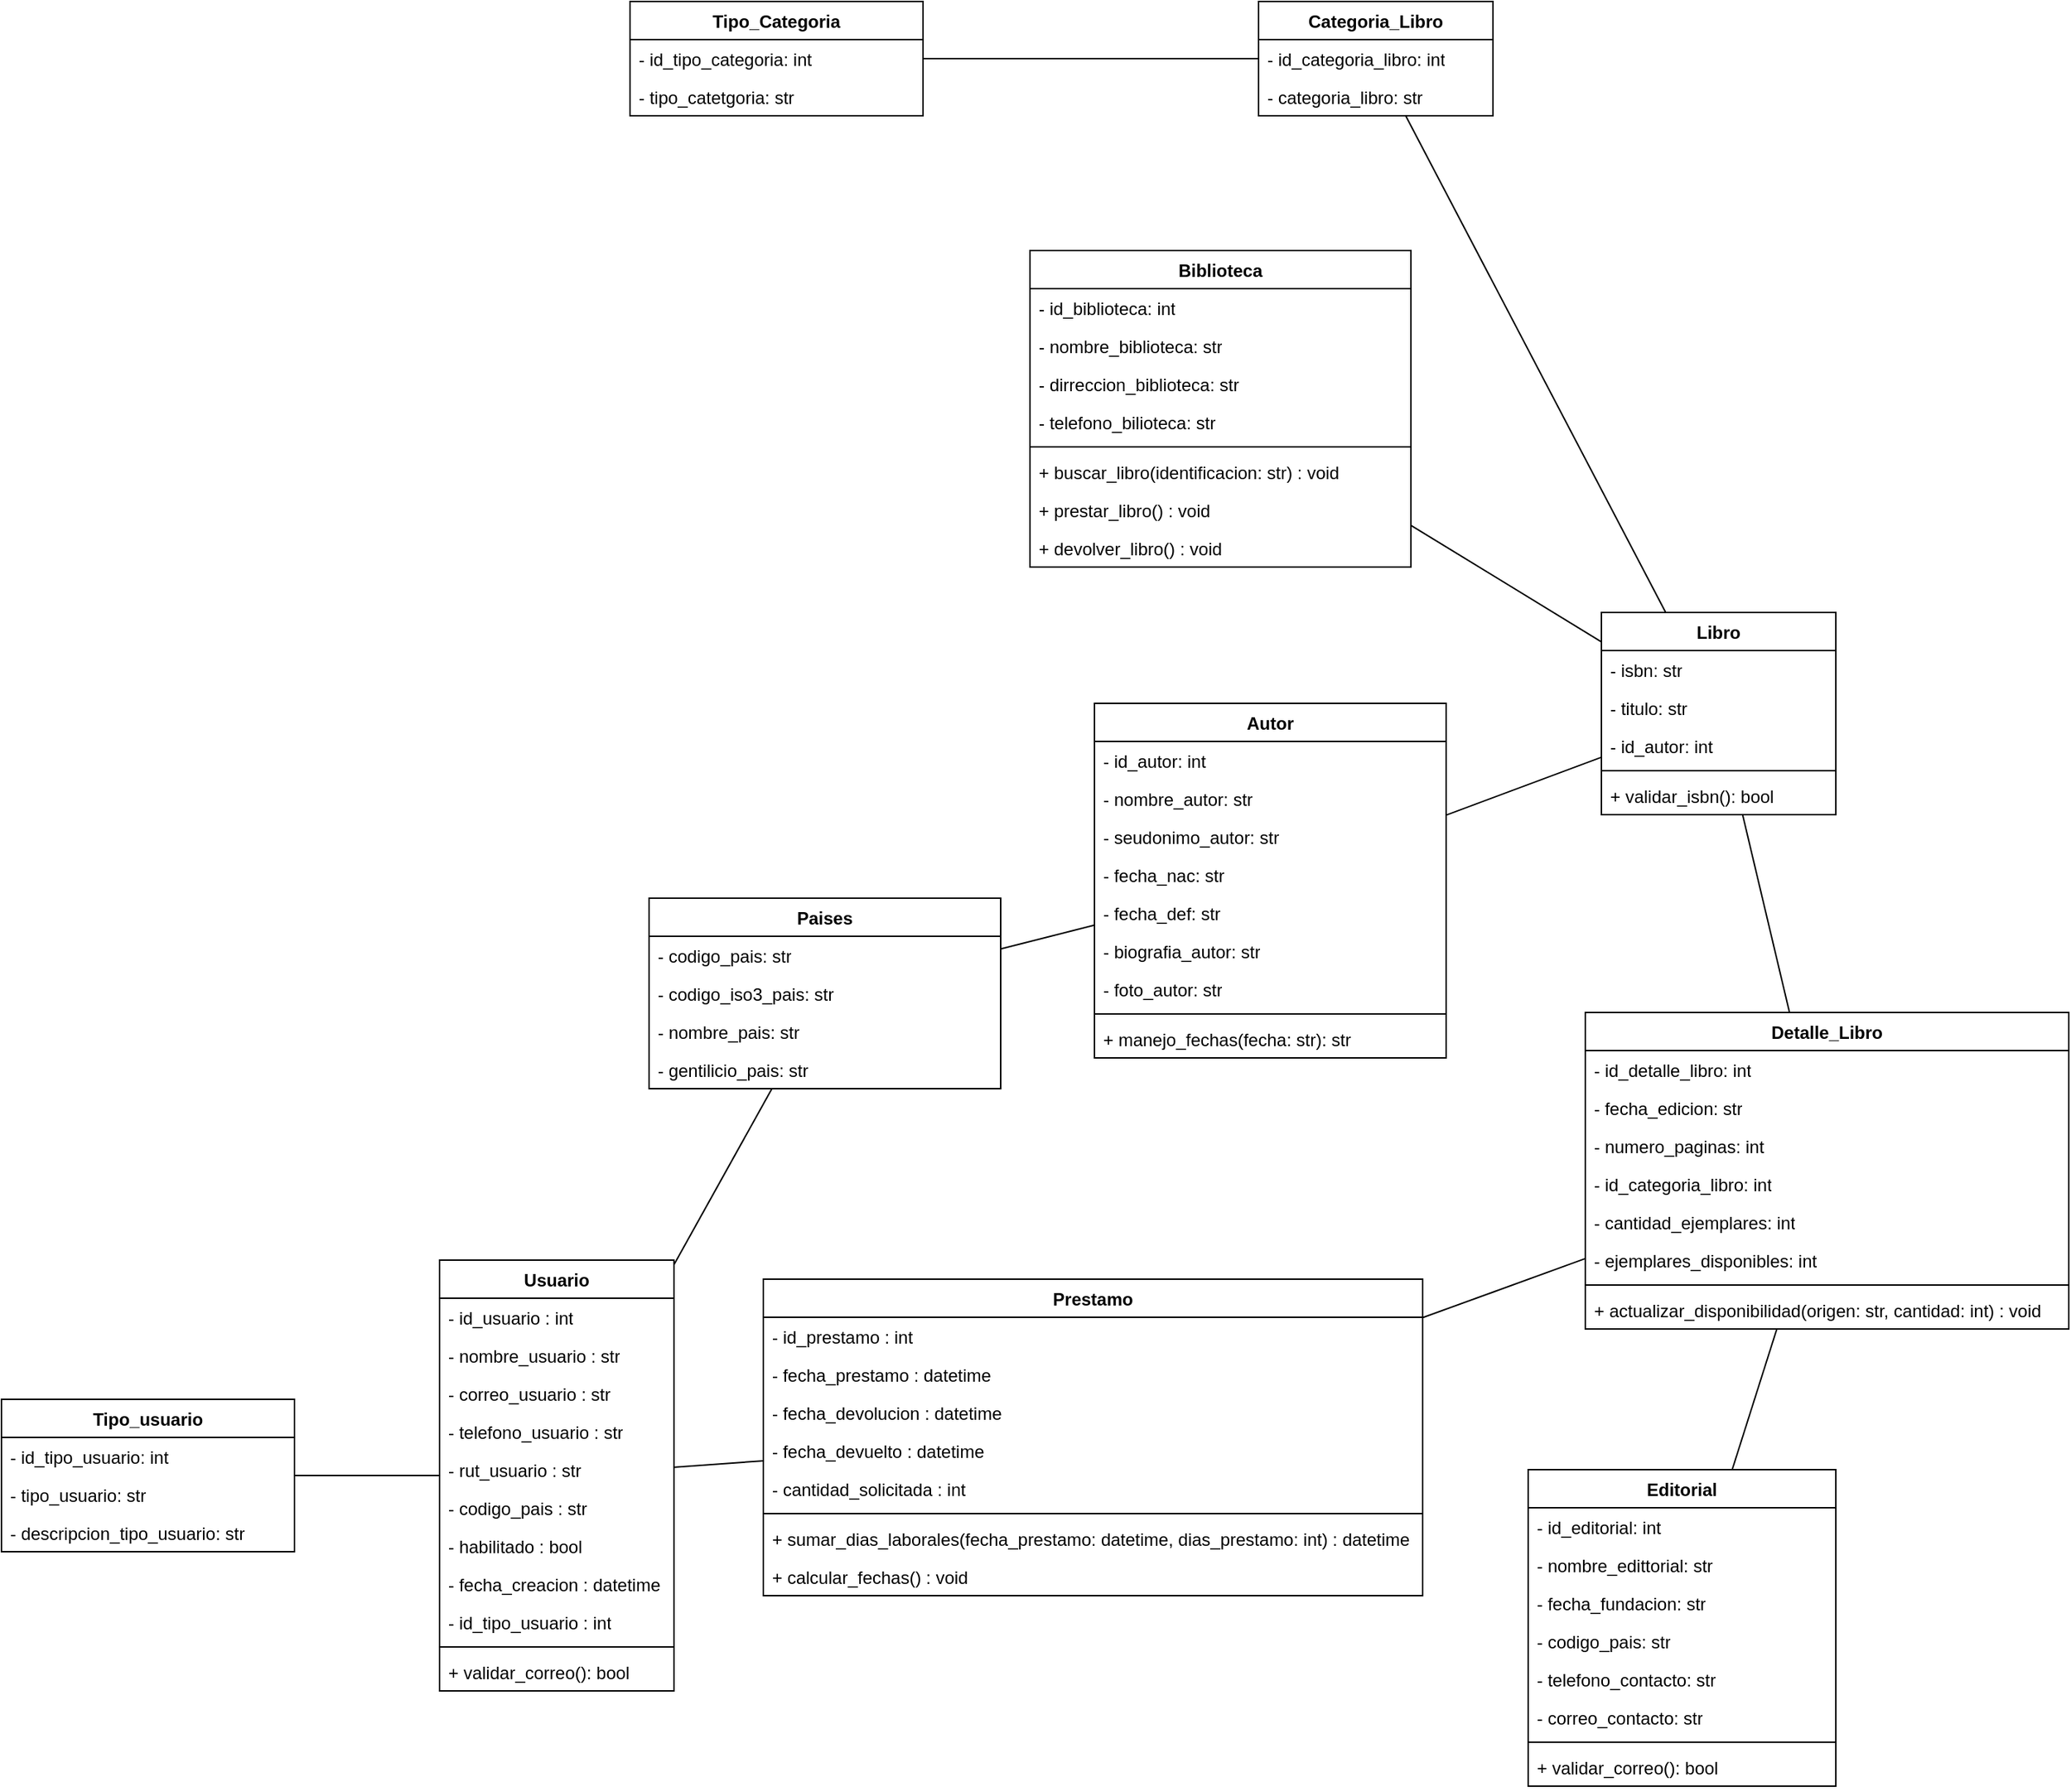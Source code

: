 <mxfile version="24.7.8">
  <diagram name="Página-1" id="G0LMyIn8iOofQ99Z_jgs">
    <mxGraphModel dx="1915" dy="2068" grid="1" gridSize="13" guides="1" tooltips="1" connect="1" arrows="1" fold="1" page="1" pageScale="1" pageWidth="827" pageHeight="1169" math="0" shadow="0">
      <root>
        <mxCell id="0" />
        <mxCell id="1" parent="0" />
        <mxCell id="rNS2HbV7GtbA0sjUmiK6-1" value="Tipo_usuario" style="swimlane;fontStyle=1;align=center;verticalAlign=top;childLayout=stackLayout;horizontal=1;startSize=26;horizontalStack=0;resizeParent=1;resizeParentMax=0;resizeLast=0;collapsible=1;marginBottom=0;whiteSpace=wrap;html=1;" parent="1" vertex="1">
          <mxGeometry x="104" y="2045" width="200" height="104" as="geometry" />
        </mxCell>
        <mxCell id="rNS2HbV7GtbA0sjUmiK6-24" value="- id_tipo_usuario: int&lt;span style=&quot;white-space: pre;&quot;&gt;&#x9;&lt;/span&gt;" style="text;strokeColor=none;fillColor=none;align=left;verticalAlign=top;spacingLeft=4;spacingRight=4;overflow=hidden;rotatable=0;points=[[0,0.5],[1,0.5]];portConstraint=eastwest;whiteSpace=wrap;html=1;" parent="rNS2HbV7GtbA0sjUmiK6-1" vertex="1">
          <mxGeometry y="26" width="200" height="26" as="geometry" />
        </mxCell>
        <mxCell id="rNS2HbV7GtbA0sjUmiK6-23" value="- tipo_usuario: str" style="text;strokeColor=none;fillColor=none;align=left;verticalAlign=top;spacingLeft=4;spacingRight=4;overflow=hidden;rotatable=0;points=[[0,0.5],[1,0.5]];portConstraint=eastwest;whiteSpace=wrap;html=1;" parent="rNS2HbV7GtbA0sjUmiK6-1" vertex="1">
          <mxGeometry y="52" width="200" height="26" as="geometry" />
        </mxCell>
        <mxCell id="rNS2HbV7GtbA0sjUmiK6-2" value="- descripcion_tipo_usuario: str" style="text;strokeColor=none;fillColor=none;align=left;verticalAlign=top;spacingLeft=4;spacingRight=4;overflow=hidden;rotatable=0;points=[[0,0.5],[1,0.5]];portConstraint=eastwest;whiteSpace=wrap;html=1;" parent="rNS2HbV7GtbA0sjUmiK6-1" vertex="1">
          <mxGeometry y="78" width="200" height="26" as="geometry" />
        </mxCell>
        <mxCell id="rNS2HbV7GtbA0sjUmiK6-5" value="Tipo_Categoria" style="swimlane;fontStyle=1;align=center;verticalAlign=top;childLayout=stackLayout;horizontal=1;startSize=26;horizontalStack=0;resizeParent=1;resizeParentMax=0;resizeLast=0;collapsible=1;marginBottom=0;whiteSpace=wrap;html=1;" parent="1" vertex="1">
          <mxGeometry x="533" y="1091" width="200" height="78" as="geometry" />
        </mxCell>
        <mxCell id="rNS2HbV7GtbA0sjUmiK6-25" value="- id_tipo_categoria: int" style="text;strokeColor=none;fillColor=none;align=left;verticalAlign=top;spacingLeft=4;spacingRight=4;overflow=hidden;rotatable=0;points=[[0,0.5],[1,0.5]];portConstraint=eastwest;whiteSpace=wrap;html=1;" parent="rNS2HbV7GtbA0sjUmiK6-5" vertex="1">
          <mxGeometry y="26" width="200" height="26" as="geometry" />
        </mxCell>
        <mxCell id="rNS2HbV7GtbA0sjUmiK6-6" value="- tipo_catetgoria: str" style="text;strokeColor=none;fillColor=none;align=left;verticalAlign=top;spacingLeft=4;spacingRight=4;overflow=hidden;rotatable=0;points=[[0,0.5],[1,0.5]];portConstraint=eastwest;whiteSpace=wrap;html=1;" parent="rNS2HbV7GtbA0sjUmiK6-5" vertex="1">
          <mxGeometry y="52" width="200" height="26" as="geometry" />
        </mxCell>
        <mxCell id="rNS2HbV7GtbA0sjUmiK6-9" value="Autor" style="swimlane;fontStyle=1;align=center;verticalAlign=top;childLayout=stackLayout;horizontal=1;startSize=26;horizontalStack=0;resizeParent=1;resizeParentMax=0;resizeLast=0;collapsible=1;marginBottom=0;whiteSpace=wrap;html=1;" parent="1" vertex="1">
          <mxGeometry x="850" y="1570" width="240" height="242" as="geometry" />
        </mxCell>
        <mxCell id="rNS2HbV7GtbA0sjUmiK6-10" value="- id_autor: int" style="text;strokeColor=none;fillColor=none;align=left;verticalAlign=top;spacingLeft=4;spacingRight=4;overflow=hidden;rotatable=0;points=[[0,0.5],[1,0.5]];portConstraint=eastwest;whiteSpace=wrap;html=1;" parent="rNS2HbV7GtbA0sjUmiK6-9" vertex="1">
          <mxGeometry y="26" width="240" height="26" as="geometry" />
        </mxCell>
        <mxCell id="rNS2HbV7GtbA0sjUmiK6-17" value="- nombre_autor: str" style="text;strokeColor=none;fillColor=none;align=left;verticalAlign=top;spacingLeft=4;spacingRight=4;overflow=hidden;rotatable=0;points=[[0,0.5],[1,0.5]];portConstraint=eastwest;whiteSpace=wrap;html=1;" parent="rNS2HbV7GtbA0sjUmiK6-9" vertex="1">
          <mxGeometry y="52" width="240" height="26" as="geometry" />
        </mxCell>
        <mxCell id="rNS2HbV7GtbA0sjUmiK6-18" value="- seudonimo_autor: str" style="text;strokeColor=none;fillColor=none;align=left;verticalAlign=top;spacingLeft=4;spacingRight=4;overflow=hidden;rotatable=0;points=[[0,0.5],[1,0.5]];portConstraint=eastwest;whiteSpace=wrap;html=1;" parent="rNS2HbV7GtbA0sjUmiK6-9" vertex="1">
          <mxGeometry y="78" width="240" height="26" as="geometry" />
        </mxCell>
        <mxCell id="rNS2HbV7GtbA0sjUmiK6-19" value="- fecha_nac: str" style="text;strokeColor=none;fillColor=none;align=left;verticalAlign=top;spacingLeft=4;spacingRight=4;overflow=hidden;rotatable=0;points=[[0,0.5],[1,0.5]];portConstraint=eastwest;whiteSpace=wrap;html=1;" parent="rNS2HbV7GtbA0sjUmiK6-9" vertex="1">
          <mxGeometry y="104" width="240" height="26" as="geometry" />
        </mxCell>
        <mxCell id="rNS2HbV7GtbA0sjUmiK6-21" value="- fecha_def: str" style="text;strokeColor=none;fillColor=none;align=left;verticalAlign=top;spacingLeft=4;spacingRight=4;overflow=hidden;rotatable=0;points=[[0,0.5],[1,0.5]];portConstraint=eastwest;whiteSpace=wrap;html=1;" parent="rNS2HbV7GtbA0sjUmiK6-9" vertex="1">
          <mxGeometry y="130" width="240" height="26" as="geometry" />
        </mxCell>
        <mxCell id="rNS2HbV7GtbA0sjUmiK6-22" value="- biografia_autor: str" style="text;strokeColor=none;fillColor=none;align=left;verticalAlign=top;spacingLeft=4;spacingRight=4;overflow=hidden;rotatable=0;points=[[0,0.5],[1,0.5]];portConstraint=eastwest;whiteSpace=wrap;html=1;" parent="rNS2HbV7GtbA0sjUmiK6-9" vertex="1">
          <mxGeometry y="156" width="240" height="26" as="geometry" />
        </mxCell>
        <mxCell id="rNS2HbV7GtbA0sjUmiK6-20" value="- foto_autor: str" style="text;strokeColor=none;fillColor=none;align=left;verticalAlign=top;spacingLeft=4;spacingRight=4;overflow=hidden;rotatable=0;points=[[0,0.5],[1,0.5]];portConstraint=eastwest;whiteSpace=wrap;html=1;" parent="rNS2HbV7GtbA0sjUmiK6-9" vertex="1">
          <mxGeometry y="182" width="240" height="26" as="geometry" />
        </mxCell>
        <mxCell id="rNS2HbV7GtbA0sjUmiK6-11" value="" style="line;strokeWidth=1;fillColor=none;align=left;verticalAlign=middle;spacingTop=-1;spacingLeft=3;spacingRight=3;rotatable=0;labelPosition=right;points=[];portConstraint=eastwest;strokeColor=inherit;" parent="rNS2HbV7GtbA0sjUmiK6-9" vertex="1">
          <mxGeometry y="208" width="240" height="8" as="geometry" />
        </mxCell>
        <mxCell id="rNS2HbV7GtbA0sjUmiK6-12" value="+ manejo_fechas(fecha: str): str" style="text;strokeColor=none;fillColor=none;align=left;verticalAlign=top;spacingLeft=4;spacingRight=4;overflow=hidden;rotatable=0;points=[[0,0.5],[1,0.5]];portConstraint=eastwest;whiteSpace=wrap;html=1;" parent="rNS2HbV7GtbA0sjUmiK6-9" vertex="1">
          <mxGeometry y="216" width="240" height="26" as="geometry" />
        </mxCell>
        <mxCell id="rNS2HbV7GtbA0sjUmiK6-13" value="Paises" style="swimlane;fontStyle=1;align=center;verticalAlign=top;childLayout=stackLayout;horizontal=1;startSize=26;horizontalStack=0;resizeParent=1;resizeParentMax=0;resizeLast=0;collapsible=1;marginBottom=0;whiteSpace=wrap;html=1;" parent="1" vertex="1">
          <mxGeometry x="546" y="1703" width="240" height="130" as="geometry" />
        </mxCell>
        <mxCell id="rNS2HbV7GtbA0sjUmiK6-14" value="- codigo_pais: str" style="text;strokeColor=none;fillColor=none;align=left;verticalAlign=top;spacingLeft=4;spacingRight=4;overflow=hidden;rotatable=0;points=[[0,0.5],[1,0.5]];portConstraint=eastwest;whiteSpace=wrap;html=1;" parent="rNS2HbV7GtbA0sjUmiK6-13" vertex="1">
          <mxGeometry y="26" width="240" height="26" as="geometry" />
        </mxCell>
        <mxCell id="rNS2HbV7GtbA0sjUmiK6-26" value="- codigo_iso3_pais: str" style="text;strokeColor=none;fillColor=none;align=left;verticalAlign=top;spacingLeft=4;spacingRight=4;overflow=hidden;rotatable=0;points=[[0,0.5],[1,0.5]];portConstraint=eastwest;whiteSpace=wrap;html=1;" parent="rNS2HbV7GtbA0sjUmiK6-13" vertex="1">
          <mxGeometry y="52" width="240" height="26" as="geometry" />
        </mxCell>
        <mxCell id="rNS2HbV7GtbA0sjUmiK6-29" value="- nombre_pais: str" style="text;strokeColor=none;fillColor=none;align=left;verticalAlign=top;spacingLeft=4;spacingRight=4;overflow=hidden;rotatable=0;points=[[0,0.5],[1,0.5]];portConstraint=eastwest;whiteSpace=wrap;html=1;" parent="rNS2HbV7GtbA0sjUmiK6-13" vertex="1">
          <mxGeometry y="78" width="240" height="26" as="geometry" />
        </mxCell>
        <mxCell id="rNS2HbV7GtbA0sjUmiK6-27" value="- gentilicio_pais: str" style="text;strokeColor=none;fillColor=none;align=left;verticalAlign=top;spacingLeft=4;spacingRight=4;overflow=hidden;rotatable=0;points=[[0,0.5],[1,0.5]];portConstraint=eastwest;whiteSpace=wrap;html=1;" parent="rNS2HbV7GtbA0sjUmiK6-13" vertex="1">
          <mxGeometry y="104" width="240" height="26" as="geometry" />
        </mxCell>
        <mxCell id="rNS2HbV7GtbA0sjUmiK6-34" value="Libro" style="swimlane;fontStyle=1;align=center;verticalAlign=top;childLayout=stackLayout;horizontal=1;startSize=26;horizontalStack=0;resizeParent=1;resizeParentMax=0;resizeLast=0;collapsible=1;marginBottom=0;whiteSpace=wrap;html=1;" parent="1" vertex="1">
          <mxGeometry x="1196" y="1508" width="160" height="138" as="geometry" />
        </mxCell>
        <mxCell id="rNS2HbV7GtbA0sjUmiK6-35" value="- isbn: str" style="text;strokeColor=none;fillColor=none;align=left;verticalAlign=top;spacingLeft=4;spacingRight=4;overflow=hidden;rotatable=0;points=[[0,0.5],[1,0.5]];portConstraint=eastwest;whiteSpace=wrap;html=1;" parent="rNS2HbV7GtbA0sjUmiK6-34" vertex="1">
          <mxGeometry y="26" width="160" height="26" as="geometry" />
        </mxCell>
        <mxCell id="rNS2HbV7GtbA0sjUmiK6-38" value="- titulo: str" style="text;strokeColor=none;fillColor=none;align=left;verticalAlign=top;spacingLeft=4;spacingRight=4;overflow=hidden;rotatable=0;points=[[0,0.5],[1,0.5]];portConstraint=eastwest;whiteSpace=wrap;html=1;" parent="rNS2HbV7GtbA0sjUmiK6-34" vertex="1">
          <mxGeometry y="52" width="160" height="26" as="geometry" />
        </mxCell>
        <mxCell id="rNS2HbV7GtbA0sjUmiK6-39" value="- id_autor: int" style="text;strokeColor=none;fillColor=none;align=left;verticalAlign=top;spacingLeft=4;spacingRight=4;overflow=hidden;rotatable=0;points=[[0,0.5],[1,0.5]];portConstraint=eastwest;whiteSpace=wrap;html=1;" parent="rNS2HbV7GtbA0sjUmiK6-34" vertex="1">
          <mxGeometry y="78" width="160" height="26" as="geometry" />
        </mxCell>
        <mxCell id="rNS2HbV7GtbA0sjUmiK6-36" value="" style="line;strokeWidth=1;fillColor=none;align=left;verticalAlign=middle;spacingTop=-1;spacingLeft=3;spacingRight=3;rotatable=0;labelPosition=right;points=[];portConstraint=eastwest;strokeColor=inherit;" parent="rNS2HbV7GtbA0sjUmiK6-34" vertex="1">
          <mxGeometry y="104" width="160" height="8" as="geometry" />
        </mxCell>
        <mxCell id="rNS2HbV7GtbA0sjUmiK6-37" value="+ validar_isbn(): bool" style="text;strokeColor=none;fillColor=none;align=left;verticalAlign=top;spacingLeft=4;spacingRight=4;overflow=hidden;rotatable=0;points=[[0,0.5],[1,0.5]];portConstraint=eastwest;whiteSpace=wrap;html=1;" parent="rNS2HbV7GtbA0sjUmiK6-34" vertex="1">
          <mxGeometry y="112" width="160" height="26" as="geometry" />
        </mxCell>
        <mxCell id="rNS2HbV7GtbA0sjUmiK6-40" value="Editorial" style="swimlane;fontStyle=1;align=center;verticalAlign=top;childLayout=stackLayout;horizontal=1;startSize=26;horizontalStack=0;resizeParent=1;resizeParentMax=0;resizeLast=0;collapsible=1;marginBottom=0;whiteSpace=wrap;html=1;" parent="1" vertex="1">
          <mxGeometry x="1146" y="2093" width="210" height="216" as="geometry" />
        </mxCell>
        <mxCell id="rNS2HbV7GtbA0sjUmiK6-41" value="- id_editorial: int" style="text;strokeColor=none;fillColor=none;align=left;verticalAlign=top;spacingLeft=4;spacingRight=4;overflow=hidden;rotatable=0;points=[[0,0.5],[1,0.5]];portConstraint=eastwest;whiteSpace=wrap;html=1;" parent="rNS2HbV7GtbA0sjUmiK6-40" vertex="1">
          <mxGeometry y="26" width="210" height="26" as="geometry" />
        </mxCell>
        <mxCell id="rNS2HbV7GtbA0sjUmiK6-45" value="- nombre_edittorial: str" style="text;strokeColor=none;fillColor=none;align=left;verticalAlign=top;spacingLeft=4;spacingRight=4;overflow=hidden;rotatable=0;points=[[0,0.5],[1,0.5]];portConstraint=eastwest;whiteSpace=wrap;html=1;" parent="rNS2HbV7GtbA0sjUmiK6-40" vertex="1">
          <mxGeometry y="52" width="210" height="26" as="geometry" />
        </mxCell>
        <mxCell id="rNS2HbV7GtbA0sjUmiK6-47" value="- fecha_fundacion: str" style="text;strokeColor=none;fillColor=none;align=left;verticalAlign=top;spacingLeft=4;spacingRight=4;overflow=hidden;rotatable=0;points=[[0,0.5],[1,0.5]];portConstraint=eastwest;whiteSpace=wrap;html=1;" parent="rNS2HbV7GtbA0sjUmiK6-40" vertex="1">
          <mxGeometry y="78" width="210" height="26" as="geometry" />
        </mxCell>
        <mxCell id="rNS2HbV7GtbA0sjUmiK6-48" value="- codigo_pais: str" style="text;strokeColor=none;fillColor=none;align=left;verticalAlign=top;spacingLeft=4;spacingRight=4;overflow=hidden;rotatable=0;points=[[0,0.5],[1,0.5]];portConstraint=eastwest;whiteSpace=wrap;html=1;" parent="rNS2HbV7GtbA0sjUmiK6-40" vertex="1">
          <mxGeometry y="104" width="210" height="26" as="geometry" />
        </mxCell>
        <mxCell id="rNS2HbV7GtbA0sjUmiK6-46" value="- telefono_contacto: str" style="text;strokeColor=none;fillColor=none;align=left;verticalAlign=top;spacingLeft=4;spacingRight=4;overflow=hidden;rotatable=0;points=[[0,0.5],[1,0.5]];portConstraint=eastwest;whiteSpace=wrap;html=1;" parent="rNS2HbV7GtbA0sjUmiK6-40" vertex="1">
          <mxGeometry y="130" width="210" height="26" as="geometry" />
        </mxCell>
        <mxCell id="rNS2HbV7GtbA0sjUmiK6-44" value="- correo_contacto: str" style="text;strokeColor=none;fillColor=none;align=left;verticalAlign=top;spacingLeft=4;spacingRight=4;overflow=hidden;rotatable=0;points=[[0,0.5],[1,0.5]];portConstraint=eastwest;whiteSpace=wrap;html=1;" parent="rNS2HbV7GtbA0sjUmiK6-40" vertex="1">
          <mxGeometry y="156" width="210" height="26" as="geometry" />
        </mxCell>
        <mxCell id="rNS2HbV7GtbA0sjUmiK6-42" value="" style="line;strokeWidth=1;fillColor=none;align=left;verticalAlign=middle;spacingTop=-1;spacingLeft=3;spacingRight=3;rotatable=0;labelPosition=right;points=[];portConstraint=eastwest;strokeColor=inherit;" parent="rNS2HbV7GtbA0sjUmiK6-40" vertex="1">
          <mxGeometry y="182" width="210" height="8" as="geometry" />
        </mxCell>
        <mxCell id="rNS2HbV7GtbA0sjUmiK6-43" value="+ validar_correo(): bool" style="text;strokeColor=none;fillColor=none;align=left;verticalAlign=top;spacingLeft=4;spacingRight=4;overflow=hidden;rotatable=0;points=[[0,0.5],[1,0.5]];portConstraint=eastwest;whiteSpace=wrap;html=1;" parent="rNS2HbV7GtbA0sjUmiK6-40" vertex="1">
          <mxGeometry y="190" width="210" height="26" as="geometry" />
        </mxCell>
        <mxCell id="rNS2HbV7GtbA0sjUmiK6-52" value="Detalle_Libro" style="swimlane;fontStyle=1;align=center;verticalAlign=top;childLayout=stackLayout;horizontal=1;startSize=26;horizontalStack=0;resizeParent=1;resizeParentMax=0;resizeLast=0;collapsible=1;marginBottom=0;whiteSpace=wrap;html=1;" parent="1" vertex="1">
          <mxGeometry x="1185" y="1781" width="330" height="216" as="geometry" />
        </mxCell>
        <mxCell id="rNS2HbV7GtbA0sjUmiK6-56" value="- id_detalle_libro: int" style="text;strokeColor=none;fillColor=none;align=left;verticalAlign=top;spacingLeft=4;spacingRight=4;overflow=hidden;rotatable=0;points=[[0,0.5],[1,0.5]];portConstraint=eastwest;whiteSpace=wrap;html=1;" parent="rNS2HbV7GtbA0sjUmiK6-52" vertex="1">
          <mxGeometry y="26" width="330" height="26" as="geometry" />
        </mxCell>
        <mxCell id="rNS2HbV7GtbA0sjUmiK6-53" value="- fecha_edicion: str" style="text;strokeColor=none;fillColor=none;align=left;verticalAlign=top;spacingLeft=4;spacingRight=4;overflow=hidden;rotatable=0;points=[[0,0.5],[1,0.5]];portConstraint=eastwest;whiteSpace=wrap;html=1;" parent="rNS2HbV7GtbA0sjUmiK6-52" vertex="1">
          <mxGeometry y="52" width="330" height="26" as="geometry" />
        </mxCell>
        <mxCell id="rNS2HbV7GtbA0sjUmiK6-58" value="- numero_paginas: int" style="text;strokeColor=none;fillColor=none;align=left;verticalAlign=top;spacingLeft=4;spacingRight=4;overflow=hidden;rotatable=0;points=[[0,0.5],[1,0.5]];portConstraint=eastwest;whiteSpace=wrap;html=1;" parent="rNS2HbV7GtbA0sjUmiK6-52" vertex="1">
          <mxGeometry y="78" width="330" height="26" as="geometry" />
        </mxCell>
        <mxCell id="rNS2HbV7GtbA0sjUmiK6-59" value="- id_categoria_libro: int" style="text;strokeColor=none;fillColor=none;align=left;verticalAlign=top;spacingLeft=4;spacingRight=4;overflow=hidden;rotatable=0;points=[[0,0.5],[1,0.5]];portConstraint=eastwest;whiteSpace=wrap;html=1;" parent="rNS2HbV7GtbA0sjUmiK6-52" vertex="1">
          <mxGeometry y="104" width="330" height="26" as="geometry" />
        </mxCell>
        <mxCell id="rNS2HbV7GtbA0sjUmiK6-60" value="- cantidad_ejemplares: int" style="text;strokeColor=none;fillColor=none;align=left;verticalAlign=top;spacingLeft=4;spacingRight=4;overflow=hidden;rotatable=0;points=[[0,0.5],[1,0.5]];portConstraint=eastwest;whiteSpace=wrap;html=1;" parent="rNS2HbV7GtbA0sjUmiK6-52" vertex="1">
          <mxGeometry y="130" width="330" height="26" as="geometry" />
        </mxCell>
        <mxCell id="rNS2HbV7GtbA0sjUmiK6-57" value="- ejemplares_disponibles: int" style="text;strokeColor=none;fillColor=none;align=left;verticalAlign=top;spacingLeft=4;spacingRight=4;overflow=hidden;rotatable=0;points=[[0,0.5],[1,0.5]];portConstraint=eastwest;whiteSpace=wrap;html=1;" parent="rNS2HbV7GtbA0sjUmiK6-52" vertex="1">
          <mxGeometry y="156" width="330" height="26" as="geometry" />
        </mxCell>
        <mxCell id="rNS2HbV7GtbA0sjUmiK6-54" value="" style="line;strokeWidth=1;fillColor=none;align=left;verticalAlign=middle;spacingTop=-1;spacingLeft=3;spacingRight=3;rotatable=0;labelPosition=right;points=[];portConstraint=eastwest;strokeColor=inherit;" parent="rNS2HbV7GtbA0sjUmiK6-52" vertex="1">
          <mxGeometry y="182" width="330" height="8" as="geometry" />
        </mxCell>
        <mxCell id="rNS2HbV7GtbA0sjUmiK6-55" value="+ actualizar_disponibilidad(origen: str, cantidad: int) : void" style="text;strokeColor=none;fillColor=none;align=left;verticalAlign=top;spacingLeft=4;spacingRight=4;overflow=hidden;rotatable=0;points=[[0,0.5],[1,0.5]];portConstraint=eastwest;whiteSpace=wrap;html=1;" parent="rNS2HbV7GtbA0sjUmiK6-52" vertex="1">
          <mxGeometry y="190" width="330" height="26" as="geometry" />
        </mxCell>
        <mxCell id="rNS2HbV7GtbA0sjUmiK6-61" value="Categoria_Libro" style="swimlane;fontStyle=1;align=center;verticalAlign=top;childLayout=stackLayout;horizontal=1;startSize=26;horizontalStack=0;resizeParent=1;resizeParentMax=0;resizeLast=0;collapsible=1;marginBottom=0;whiteSpace=wrap;html=1;" parent="1" vertex="1">
          <mxGeometry x="962" y="1091" width="160" height="78" as="geometry" />
        </mxCell>
        <mxCell id="rNS2HbV7GtbA0sjUmiK6-62" value="- id_categoria_libro: int" style="text;strokeColor=none;fillColor=none;align=left;verticalAlign=top;spacingLeft=4;spacingRight=4;overflow=hidden;rotatable=0;points=[[0,0.5],[1,0.5]];portConstraint=eastwest;whiteSpace=wrap;html=1;" parent="rNS2HbV7GtbA0sjUmiK6-61" vertex="1">
          <mxGeometry y="26" width="160" height="26" as="geometry" />
        </mxCell>
        <mxCell id="rNS2HbV7GtbA0sjUmiK6-65" value="- categoria_libro: str" style="text;strokeColor=none;fillColor=none;align=left;verticalAlign=top;spacingLeft=4;spacingRight=4;overflow=hidden;rotatable=0;points=[[0,0.5],[1,0.5]];portConstraint=eastwest;whiteSpace=wrap;html=1;" parent="rNS2HbV7GtbA0sjUmiK6-61" vertex="1">
          <mxGeometry y="52" width="160" height="26" as="geometry" />
        </mxCell>
        <mxCell id="rNS2HbV7GtbA0sjUmiK6-66" value="Biblioteca" style="swimlane;fontStyle=1;align=center;verticalAlign=top;childLayout=stackLayout;horizontal=1;startSize=26;horizontalStack=0;resizeParent=1;resizeParentMax=0;resizeLast=0;collapsible=1;marginBottom=0;whiteSpace=wrap;html=1;" parent="1" vertex="1">
          <mxGeometry x="806" y="1261" width="260" height="216" as="geometry" />
        </mxCell>
        <mxCell id="rNS2HbV7GtbA0sjUmiK6-67" value="- id_biblioteca: int" style="text;strokeColor=none;fillColor=none;align=left;verticalAlign=top;spacingLeft=4;spacingRight=4;overflow=hidden;rotatable=0;points=[[0,0.5],[1,0.5]];portConstraint=eastwest;whiteSpace=wrap;html=1;" parent="rNS2HbV7GtbA0sjUmiK6-66" vertex="1">
          <mxGeometry y="26" width="260" height="26" as="geometry" />
        </mxCell>
        <mxCell id="rNS2HbV7GtbA0sjUmiK6-73" value="- nombre_biblioteca: str" style="text;strokeColor=none;fillColor=none;align=left;verticalAlign=top;spacingLeft=4;spacingRight=4;overflow=hidden;rotatable=0;points=[[0,0.5],[1,0.5]];portConstraint=eastwest;whiteSpace=wrap;html=1;" parent="rNS2HbV7GtbA0sjUmiK6-66" vertex="1">
          <mxGeometry y="52" width="260" height="26" as="geometry" />
        </mxCell>
        <mxCell id="rNS2HbV7GtbA0sjUmiK6-72" value="- dirreccion_biblioteca: str" style="text;strokeColor=none;fillColor=none;align=left;verticalAlign=top;spacingLeft=4;spacingRight=4;overflow=hidden;rotatable=0;points=[[0,0.5],[1,0.5]];portConstraint=eastwest;whiteSpace=wrap;html=1;" parent="rNS2HbV7GtbA0sjUmiK6-66" vertex="1">
          <mxGeometry y="78" width="260" height="26" as="geometry" />
        </mxCell>
        <mxCell id="rNS2HbV7GtbA0sjUmiK6-74" value="- telefono_bilioteca: str" style="text;strokeColor=none;fillColor=none;align=left;verticalAlign=top;spacingLeft=4;spacingRight=4;overflow=hidden;rotatable=0;points=[[0,0.5],[1,0.5]];portConstraint=eastwest;whiteSpace=wrap;html=1;" parent="rNS2HbV7GtbA0sjUmiK6-66" vertex="1">
          <mxGeometry y="104" width="260" height="26" as="geometry" />
        </mxCell>
        <mxCell id="rNS2HbV7GtbA0sjUmiK6-68" value="" style="line;strokeWidth=1;fillColor=none;align=left;verticalAlign=middle;spacingTop=-1;spacingLeft=3;spacingRight=3;rotatable=0;labelPosition=right;points=[];portConstraint=eastwest;strokeColor=inherit;" parent="rNS2HbV7GtbA0sjUmiK6-66" vertex="1">
          <mxGeometry y="130" width="260" height="8" as="geometry" />
        </mxCell>
        <mxCell id="rNS2HbV7GtbA0sjUmiK6-69" value="+ buscar_libro(identificacion: str) : void" style="text;strokeColor=none;fillColor=none;align=left;verticalAlign=top;spacingLeft=4;spacingRight=4;overflow=hidden;rotatable=0;points=[[0,0.5],[1,0.5]];portConstraint=eastwest;whiteSpace=wrap;html=1;" parent="rNS2HbV7GtbA0sjUmiK6-66" vertex="1">
          <mxGeometry y="138" width="260" height="26" as="geometry" />
        </mxCell>
        <mxCell id="rNS2HbV7GtbA0sjUmiK6-75" value="+ prestar_libro() : void " style="text;strokeColor=none;fillColor=none;align=left;verticalAlign=top;spacingLeft=4;spacingRight=4;overflow=hidden;rotatable=0;points=[[0,0.5],[1,0.5]];portConstraint=eastwest;whiteSpace=wrap;html=1;" parent="rNS2HbV7GtbA0sjUmiK6-66" vertex="1">
          <mxGeometry y="164" width="260" height="26" as="geometry" />
        </mxCell>
        <mxCell id="rNS2HbV7GtbA0sjUmiK6-76" value="+ devolver_libro() : void  " style="text;strokeColor=none;fillColor=none;align=left;verticalAlign=top;spacingLeft=4;spacingRight=4;overflow=hidden;rotatable=0;points=[[0,0.5],[1,0.5]];portConstraint=eastwest;whiteSpace=wrap;html=1;" parent="rNS2HbV7GtbA0sjUmiK6-66" vertex="1">
          <mxGeometry y="190" width="260" height="26" as="geometry" />
        </mxCell>
        <mxCell id="rNS2HbV7GtbA0sjUmiK6-77" value="Prestamo" style="swimlane;fontStyle=1;align=center;verticalAlign=top;childLayout=stackLayout;horizontal=1;startSize=26;horizontalStack=0;resizeParent=1;resizeParentMax=0;resizeLast=0;collapsible=1;marginBottom=0;whiteSpace=wrap;html=1;" parent="1" vertex="1">
          <mxGeometry x="624" y="1963" width="450" height="216" as="geometry" />
        </mxCell>
        <mxCell id="rNS2HbV7GtbA0sjUmiK6-81" value="- id_prestamo : int " style="text;strokeColor=none;fillColor=none;align=left;verticalAlign=top;spacingLeft=4;spacingRight=4;overflow=hidden;rotatable=0;points=[[0,0.5],[1,0.5]];portConstraint=eastwest;whiteSpace=wrap;html=1;" parent="rNS2HbV7GtbA0sjUmiK6-77" vertex="1">
          <mxGeometry y="26" width="450" height="26" as="geometry" />
        </mxCell>
        <mxCell id="rNS2HbV7GtbA0sjUmiK6-84" value="- fecha_prestamo : datetime" style="text;strokeColor=none;fillColor=none;align=left;verticalAlign=top;spacingLeft=4;spacingRight=4;overflow=hidden;rotatable=0;points=[[0,0.5],[1,0.5]];portConstraint=eastwest;whiteSpace=wrap;html=1;" parent="rNS2HbV7GtbA0sjUmiK6-77" vertex="1">
          <mxGeometry y="52" width="450" height="26" as="geometry" />
        </mxCell>
        <mxCell id="rNS2HbV7GtbA0sjUmiK6-83" value="- fecha_devolucion : datetime" style="text;strokeColor=none;fillColor=none;align=left;verticalAlign=top;spacingLeft=4;spacingRight=4;overflow=hidden;rotatable=0;points=[[0,0.5],[1,0.5]];portConstraint=eastwest;whiteSpace=wrap;html=1;" parent="rNS2HbV7GtbA0sjUmiK6-77" vertex="1">
          <mxGeometry y="78" width="450" height="26" as="geometry" />
        </mxCell>
        <mxCell id="rNS2HbV7GtbA0sjUmiK6-82" value="- fecha_devuelto : datetime" style="text;strokeColor=none;fillColor=none;align=left;verticalAlign=top;spacingLeft=4;spacingRight=4;overflow=hidden;rotatable=0;points=[[0,0.5],[1,0.5]];portConstraint=eastwest;whiteSpace=wrap;html=1;" parent="rNS2HbV7GtbA0sjUmiK6-77" vertex="1">
          <mxGeometry y="104" width="450" height="26" as="geometry" />
        </mxCell>
        <mxCell id="rNS2HbV7GtbA0sjUmiK6-78" value="- cantidad_solicitada : int" style="text;strokeColor=none;fillColor=none;align=left;verticalAlign=top;spacingLeft=4;spacingRight=4;overflow=hidden;rotatable=0;points=[[0,0.5],[1,0.5]];portConstraint=eastwest;whiteSpace=wrap;html=1;" parent="rNS2HbV7GtbA0sjUmiK6-77" vertex="1">
          <mxGeometry y="130" width="450" height="26" as="geometry" />
        </mxCell>
        <mxCell id="rNS2HbV7GtbA0sjUmiK6-79" value="" style="line;strokeWidth=1;fillColor=none;align=left;verticalAlign=middle;spacingTop=-1;spacingLeft=3;spacingRight=3;rotatable=0;labelPosition=right;points=[];portConstraint=eastwest;strokeColor=inherit;" parent="rNS2HbV7GtbA0sjUmiK6-77" vertex="1">
          <mxGeometry y="156" width="450" height="8" as="geometry" />
        </mxCell>
        <mxCell id="rNS2HbV7GtbA0sjUmiK6-80" value="+ sumar_dias_laborales(fecha_prestamo: datetime, dias_prestamo: int) : datetime" style="text;strokeColor=none;fillColor=none;align=left;verticalAlign=top;spacingLeft=4;spacingRight=4;overflow=hidden;rotatable=0;points=[[0,0.5],[1,0.5]];portConstraint=eastwest;whiteSpace=wrap;html=1;" parent="rNS2HbV7GtbA0sjUmiK6-77" vertex="1">
          <mxGeometry y="164" width="450" height="26" as="geometry" />
        </mxCell>
        <mxCell id="rNS2HbV7GtbA0sjUmiK6-85" value="+ calcular_fechas() : void" style="text;strokeColor=none;fillColor=none;align=left;verticalAlign=top;spacingLeft=4;spacingRight=4;overflow=hidden;rotatable=0;points=[[0,0.5],[1,0.5]];portConstraint=eastwest;whiteSpace=wrap;html=1;" parent="rNS2HbV7GtbA0sjUmiK6-77" vertex="1">
          <mxGeometry y="190" width="450" height="26" as="geometry" />
        </mxCell>
        <mxCell id="rNS2HbV7GtbA0sjUmiK6-86" value="Usuario" style="swimlane;fontStyle=1;align=center;verticalAlign=top;childLayout=stackLayout;horizontal=1;startSize=26;horizontalStack=0;resizeParent=1;resizeParentMax=0;resizeLast=0;collapsible=1;marginBottom=0;whiteSpace=wrap;html=1;" parent="1" vertex="1">
          <mxGeometry x="403" y="1950" width="160" height="294" as="geometry" />
        </mxCell>
        <mxCell id="rNS2HbV7GtbA0sjUmiK6-87" value="- id_usuario : int " style="text;strokeColor=none;fillColor=none;align=left;verticalAlign=top;spacingLeft=4;spacingRight=4;overflow=hidden;rotatable=0;points=[[0,0.5],[1,0.5]];portConstraint=eastwest;whiteSpace=wrap;html=1;" parent="rNS2HbV7GtbA0sjUmiK6-86" vertex="1">
          <mxGeometry y="26" width="160" height="26" as="geometry" />
        </mxCell>
        <mxCell id="rNS2HbV7GtbA0sjUmiK6-95" value="- nombre_usuario : str" style="text;strokeColor=none;fillColor=none;align=left;verticalAlign=top;spacingLeft=4;spacingRight=4;overflow=hidden;rotatable=0;points=[[0,0.5],[1,0.5]];portConstraint=eastwest;whiteSpace=wrap;html=1;" parent="rNS2HbV7GtbA0sjUmiK6-86" vertex="1">
          <mxGeometry y="52" width="160" height="26" as="geometry" />
        </mxCell>
        <mxCell id="rNS2HbV7GtbA0sjUmiK6-97" value="- correo_usuario : str" style="text;strokeColor=none;fillColor=none;align=left;verticalAlign=top;spacingLeft=4;spacingRight=4;overflow=hidden;rotatable=0;points=[[0,0.5],[1,0.5]];portConstraint=eastwest;whiteSpace=wrap;html=1;" parent="rNS2HbV7GtbA0sjUmiK6-86" vertex="1">
          <mxGeometry y="78" width="160" height="26" as="geometry" />
        </mxCell>
        <mxCell id="rNS2HbV7GtbA0sjUmiK6-96" value="- telefono_usuario : str " style="text;strokeColor=none;fillColor=none;align=left;verticalAlign=top;spacingLeft=4;spacingRight=4;overflow=hidden;rotatable=0;points=[[0,0.5],[1,0.5]];portConstraint=eastwest;whiteSpace=wrap;html=1;" parent="rNS2HbV7GtbA0sjUmiK6-86" vertex="1">
          <mxGeometry y="104" width="160" height="26" as="geometry" />
        </mxCell>
        <mxCell id="rNS2HbV7GtbA0sjUmiK6-92" value=" - rut_usuario : str  " style="text;strokeColor=none;fillColor=none;align=left;verticalAlign=top;spacingLeft=4;spacingRight=4;overflow=hidden;rotatable=0;points=[[0,0.5],[1,0.5]];portConstraint=eastwest;whiteSpace=wrap;html=1;" parent="rNS2HbV7GtbA0sjUmiK6-86" vertex="1">
          <mxGeometry y="130" width="160" height="26" as="geometry" />
        </mxCell>
        <mxCell id="rNS2HbV7GtbA0sjUmiK6-94" value="- codigo_pais : str  " style="text;strokeColor=none;fillColor=none;align=left;verticalAlign=top;spacingLeft=4;spacingRight=4;overflow=hidden;rotatable=0;points=[[0,0.5],[1,0.5]];portConstraint=eastwest;whiteSpace=wrap;html=1;" parent="rNS2HbV7GtbA0sjUmiK6-86" vertex="1">
          <mxGeometry y="156" width="160" height="26" as="geometry" />
        </mxCell>
        <mxCell id="rNS2HbV7GtbA0sjUmiK6-93" value="- habilitado : bool" style="text;strokeColor=none;fillColor=none;align=left;verticalAlign=top;spacingLeft=4;spacingRight=4;overflow=hidden;rotatable=0;points=[[0,0.5],[1,0.5]];portConstraint=eastwest;whiteSpace=wrap;html=1;" parent="rNS2HbV7GtbA0sjUmiK6-86" vertex="1">
          <mxGeometry y="182" width="160" height="26" as="geometry" />
        </mxCell>
        <mxCell id="rNS2HbV7GtbA0sjUmiK6-91" value="- fecha_creacion : datetime" style="text;strokeColor=none;fillColor=none;align=left;verticalAlign=top;spacingLeft=4;spacingRight=4;overflow=hidden;rotatable=0;points=[[0,0.5],[1,0.5]];portConstraint=eastwest;whiteSpace=wrap;html=1;" parent="rNS2HbV7GtbA0sjUmiK6-86" vertex="1">
          <mxGeometry y="208" width="160" height="26" as="geometry" />
        </mxCell>
        <mxCell id="rNS2HbV7GtbA0sjUmiK6-90" value="- id_tipo_usuario : int" style="text;strokeColor=none;fillColor=none;align=left;verticalAlign=top;spacingLeft=4;spacingRight=4;overflow=hidden;rotatable=0;points=[[0,0.5],[1,0.5]];portConstraint=eastwest;whiteSpace=wrap;html=1;" parent="rNS2HbV7GtbA0sjUmiK6-86" vertex="1">
          <mxGeometry y="234" width="160" height="26" as="geometry" />
        </mxCell>
        <mxCell id="rNS2HbV7GtbA0sjUmiK6-88" value="" style="line;strokeWidth=1;fillColor=none;align=left;verticalAlign=middle;spacingTop=-1;spacingLeft=3;spacingRight=3;rotatable=0;labelPosition=right;points=[];portConstraint=eastwest;strokeColor=inherit;" parent="rNS2HbV7GtbA0sjUmiK6-86" vertex="1">
          <mxGeometry y="260" width="160" height="8" as="geometry" />
        </mxCell>
        <mxCell id="rNS2HbV7GtbA0sjUmiK6-89" value="+ validar_correo(): bool" style="text;strokeColor=none;fillColor=none;align=left;verticalAlign=top;spacingLeft=4;spacingRight=4;overflow=hidden;rotatable=0;points=[[0,0.5],[1,0.5]];portConstraint=eastwest;whiteSpace=wrap;html=1;" parent="rNS2HbV7GtbA0sjUmiK6-86" vertex="1">
          <mxGeometry y="268" width="160" height="26" as="geometry" />
        </mxCell>
        <mxCell id="L4Z4_Rrcar_B2OlikC2M-3" value="" style="endArrow=none;html=1;rounded=0;" edge="1" parent="1" source="rNS2HbV7GtbA0sjUmiK6-13" target="rNS2HbV7GtbA0sjUmiK6-9">
          <mxGeometry width="50" height="50" relative="1" as="geometry">
            <mxPoint x="1001" y="1688" as="sourcePoint" />
            <mxPoint x="1051" y="1638" as="targetPoint" />
          </mxGeometry>
        </mxCell>
        <mxCell id="L4Z4_Rrcar_B2OlikC2M-4" value="" style="endArrow=none;html=1;rounded=0;" edge="1" parent="1" source="rNS2HbV7GtbA0sjUmiK6-34" target="rNS2HbV7GtbA0sjUmiK6-66">
          <mxGeometry width="50" height="50" relative="1" as="geometry">
            <mxPoint x="1183" y="1467" as="sourcePoint" />
            <mxPoint x="1233" y="1417" as="targetPoint" />
          </mxGeometry>
        </mxCell>
        <mxCell id="L4Z4_Rrcar_B2OlikC2M-5" value="" style="endArrow=none;html=1;rounded=0;" edge="1" parent="1" source="rNS2HbV7GtbA0sjUmiK6-5" target="rNS2HbV7GtbA0sjUmiK6-61">
          <mxGeometry width="50" height="50" relative="1" as="geometry">
            <mxPoint x="754" y="1688" as="sourcePoint" />
            <mxPoint x="804" y="1638" as="targetPoint" />
          </mxGeometry>
        </mxCell>
        <mxCell id="L4Z4_Rrcar_B2OlikC2M-6" value="" style="endArrow=none;html=1;rounded=0;" edge="1" parent="1" source="rNS2HbV7GtbA0sjUmiK6-52" target="rNS2HbV7GtbA0sjUmiK6-34">
          <mxGeometry width="50" height="50" relative="1" as="geometry">
            <mxPoint x="1469" y="1480" as="sourcePoint" />
            <mxPoint x="1519" y="1430" as="targetPoint" />
          </mxGeometry>
        </mxCell>
        <mxCell id="L4Z4_Rrcar_B2OlikC2M-7" value="" style="endArrow=none;html=1;rounded=0;" edge="1" parent="1" source="rNS2HbV7GtbA0sjUmiK6-52" target="rNS2HbV7GtbA0sjUmiK6-40">
          <mxGeometry width="50" height="50" relative="1" as="geometry">
            <mxPoint x="1469" y="1480" as="sourcePoint" />
            <mxPoint x="1519" y="1430" as="targetPoint" />
          </mxGeometry>
        </mxCell>
        <mxCell id="L4Z4_Rrcar_B2OlikC2M-8" value="" style="endArrow=none;html=1;rounded=0;" edge="1" parent="1" source="rNS2HbV7GtbA0sjUmiK6-9" target="rNS2HbV7GtbA0sjUmiK6-34">
          <mxGeometry width="50" height="50" relative="1" as="geometry">
            <mxPoint x="1105" y="1805" as="sourcePoint" />
            <mxPoint x="1155" y="1755" as="targetPoint" />
          </mxGeometry>
        </mxCell>
        <mxCell id="L4Z4_Rrcar_B2OlikC2M-9" value="" style="endArrow=none;html=1;rounded=0;" edge="1" parent="1" source="rNS2HbV7GtbA0sjUmiK6-86" target="rNS2HbV7GtbA0sjUmiK6-77">
          <mxGeometry width="50" height="50" relative="1" as="geometry">
            <mxPoint x="1638" y="1610" as="sourcePoint" />
            <mxPoint x="1688" y="1560" as="targetPoint" />
          </mxGeometry>
        </mxCell>
        <mxCell id="L4Z4_Rrcar_B2OlikC2M-10" value="" style="endArrow=none;html=1;rounded=0;" edge="1" parent="1" source="rNS2HbV7GtbA0sjUmiK6-52" target="rNS2HbV7GtbA0sjUmiK6-77">
          <mxGeometry width="50" height="50" relative="1" as="geometry">
            <mxPoint x="1638" y="1610" as="sourcePoint" />
            <mxPoint x="1688" y="1560" as="targetPoint" />
          </mxGeometry>
        </mxCell>
        <mxCell id="L4Z4_Rrcar_B2OlikC2M-11" value="" style="endArrow=none;html=1;rounded=0;" edge="1" parent="1" source="rNS2HbV7GtbA0sjUmiK6-86" target="rNS2HbV7GtbA0sjUmiK6-1">
          <mxGeometry width="50" height="50" relative="1" as="geometry">
            <mxPoint x="1976" y="1389" as="sourcePoint" />
            <mxPoint x="2026" y="1339" as="targetPoint" />
          </mxGeometry>
        </mxCell>
        <mxCell id="L4Z4_Rrcar_B2OlikC2M-12" value="" style="endArrow=none;html=1;rounded=0;" edge="1" parent="1" source="rNS2HbV7GtbA0sjUmiK6-34" target="rNS2HbV7GtbA0sjUmiK6-61">
          <mxGeometry width="50" height="50" relative="1" as="geometry">
            <mxPoint x="1651" y="1350" as="sourcePoint" />
            <mxPoint x="1701" y="1300" as="targetPoint" />
          </mxGeometry>
        </mxCell>
        <mxCell id="L4Z4_Rrcar_B2OlikC2M-13" value="" style="endArrow=none;html=1;rounded=0;" edge="1" parent="1" source="rNS2HbV7GtbA0sjUmiK6-86" target="rNS2HbV7GtbA0sjUmiK6-13">
          <mxGeometry width="50" height="50" relative="1" as="geometry">
            <mxPoint x="572" y="2130" as="sourcePoint" />
            <mxPoint x="622" y="2080" as="targetPoint" />
          </mxGeometry>
        </mxCell>
      </root>
    </mxGraphModel>
  </diagram>
</mxfile>
